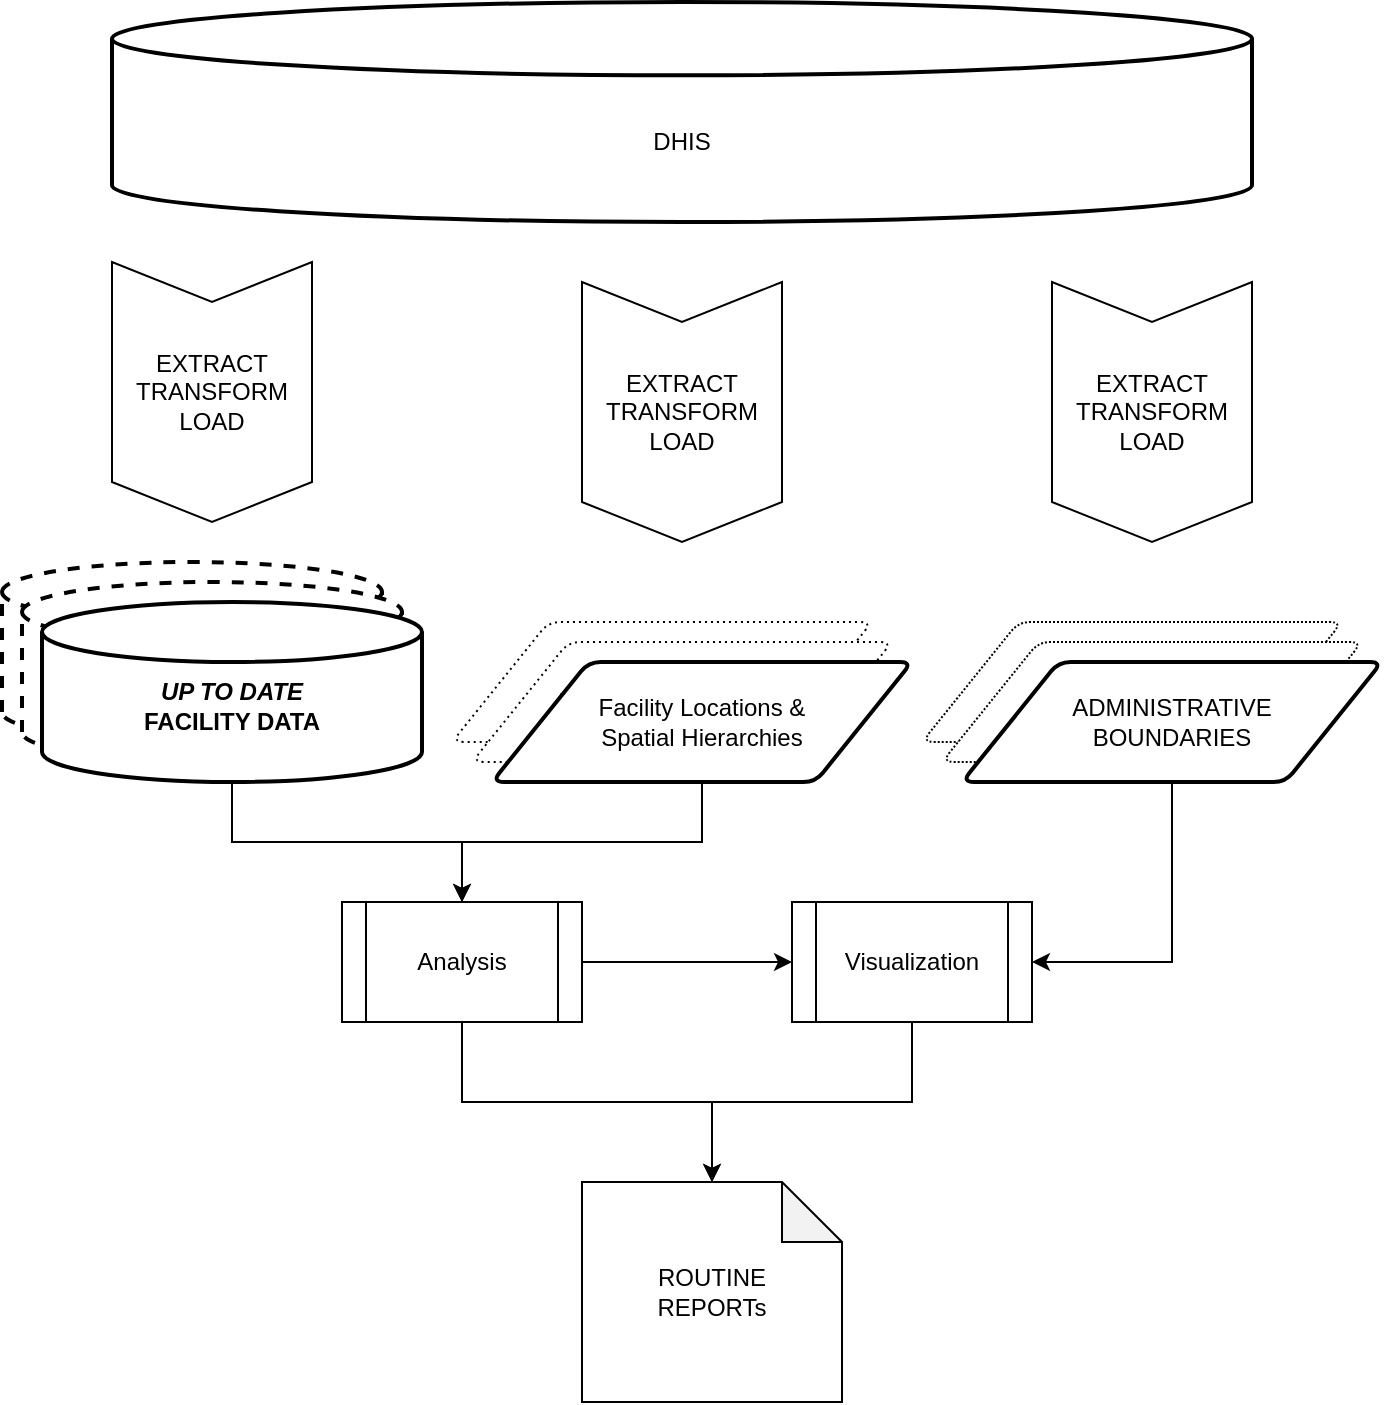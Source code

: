 <mxfile version="24.4.0" type="device">
  <diagram name="Page-1" id="4fdmP6uMu_TLqce988Cb">
    <mxGraphModel dx="1460" dy="1192" grid="1" gridSize="10" guides="1" tooltips="1" connect="1" arrows="1" fold="1" page="1" pageScale="1" pageWidth="1100" pageHeight="850" math="0" shadow="0">
      <root>
        <mxCell id="0" />
        <mxCell id="1" parent="0" />
        <mxCell id="8pUhcFzyWtxsckkWeD-o-1" value="&lt;div&gt;&lt;br&gt;&lt;/div&gt;&lt;div&gt;&lt;br&gt;&lt;/div&gt;DHIS" style="strokeWidth=2;html=1;shape=mxgraph.flowchart.database;whiteSpace=wrap;" parent="1" vertex="1">
          <mxGeometry x="170" y="20" width="570" height="110" as="geometry" />
        </mxCell>
        <mxCell id="mXdR4Mj0qIjhQUkfLVy--17" style="edgeStyle=orthogonalEdgeStyle;rounded=0;orthogonalLoop=1;jettySize=auto;html=1;exitX=1;exitY=0.5;exitDx=0;exitDy=0;entryX=0;entryY=0.5;entryDx=0;entryDy=0;" parent="1" source="8pUhcFzyWtxsckkWeD-o-28" target="mXdR4Mj0qIjhQUkfLVy--15" edge="1">
          <mxGeometry relative="1" as="geometry" />
        </mxCell>
        <mxCell id="mXdR4Mj0qIjhQUkfLVy--21" style="edgeStyle=orthogonalEdgeStyle;rounded=0;orthogonalLoop=1;jettySize=auto;html=1;exitX=0.5;exitY=1;exitDx=0;exitDy=0;" parent="1" source="8pUhcFzyWtxsckkWeD-o-28" target="8pUhcFzyWtxsckkWeD-o-32" edge="1">
          <mxGeometry relative="1" as="geometry" />
        </mxCell>
        <mxCell id="8pUhcFzyWtxsckkWeD-o-28" value="&lt;div&gt;&lt;span style=&quot;background-color: initial;&quot;&gt;Analysis&lt;/span&gt;&lt;br&gt;&lt;/div&gt;" style="shape=process;whiteSpace=wrap;html=1;backgroundOutline=1;" parent="1" vertex="1">
          <mxGeometry x="285" y="470" width="120" height="60" as="geometry" />
        </mxCell>
        <mxCell id="8pUhcFzyWtxsckkWeD-o-32" value="&lt;div&gt;ROUTINE&lt;/div&gt;&lt;div&gt;REPORTs&lt;/div&gt;" style="shape=note;whiteSpace=wrap;html=1;backgroundOutline=1;darkOpacity=0.05;" parent="1" vertex="1">
          <mxGeometry x="405" y="610" width="130" height="110" as="geometry" />
        </mxCell>
        <mxCell id="8pUhcFzyWtxsckkWeD-o-34" value="EXTRACT&lt;div&gt;TRANSFORM&lt;div&gt;LOAD&lt;/div&gt;&lt;/div&gt;" style="shape=step;perimeter=stepPerimeter;whiteSpace=wrap;html=1;fixedSize=1;direction=south;" parent="1" vertex="1">
          <mxGeometry x="170" y="150" width="100" height="130" as="geometry" />
        </mxCell>
        <mxCell id="mXdR4Mj0qIjhQUkfLVy--9" value="EXTRACT&lt;div&gt;TRANSFORM&lt;div&gt;LOAD&lt;/div&gt;&lt;/div&gt;" style="shape=step;perimeter=stepPerimeter;whiteSpace=wrap;html=1;fixedSize=1;direction=south;" parent="1" vertex="1">
          <mxGeometry x="405" y="160" width="100" height="130" as="geometry" />
        </mxCell>
        <mxCell id="mXdR4Mj0qIjhQUkfLVy--10" value="EXTRACT&lt;div&gt;TRANSFORM&lt;div&gt;LOAD&lt;/div&gt;&lt;/div&gt;" style="shape=step;perimeter=stepPerimeter;whiteSpace=wrap;html=1;fixedSize=1;direction=south;" parent="1" vertex="1">
          <mxGeometry x="640" y="160" width="100" height="130" as="geometry" />
        </mxCell>
        <mxCell id="mXdR4Mj0qIjhQUkfLVy--11" value="" style="group" parent="1" vertex="1" connectable="0">
          <mxGeometry x="340" y="330" width="230" height="80" as="geometry" />
        </mxCell>
        <mxCell id="8pUhcFzyWtxsckkWeD-o-10" value="" style="shape=parallelogram;html=1;strokeWidth=1;perimeter=parallelogramPerimeter;whiteSpace=wrap;rounded=1;arcSize=12;size=0.23;dashed=1;dashPattern=1 2;" parent="mXdR4Mj0qIjhQUkfLVy--11" vertex="1">
          <mxGeometry width="210" height="60" as="geometry" />
        </mxCell>
        <mxCell id="8pUhcFzyWtxsckkWeD-o-18" value="FACILITY LOCATIONS" style="shape=parallelogram;html=1;strokeWidth=1;perimeter=parallelogramPerimeter;whiteSpace=wrap;rounded=1;arcSize=12;size=0.23;dashed=1;dashPattern=1 2;" parent="mXdR4Mj0qIjhQUkfLVy--11" vertex="1">
          <mxGeometry x="10" y="10" width="210" height="60" as="geometry" />
        </mxCell>
        <mxCell id="8pUhcFzyWtxsckkWeD-o-19" value="&lt;div&gt;Facility Locations &amp;amp;&lt;/div&gt;Spatial Hierarchies" style="shape=parallelogram;html=1;strokeWidth=2;perimeter=parallelogramPerimeter;whiteSpace=wrap;rounded=1;arcSize=12;size=0.23;" parent="mXdR4Mj0qIjhQUkfLVy--11" vertex="1">
          <mxGeometry x="20" y="20" width="210" height="60" as="geometry" />
        </mxCell>
        <mxCell id="mXdR4Mj0qIjhQUkfLVy--12" value="" style="group" parent="1" vertex="1" connectable="0">
          <mxGeometry x="575" y="330" width="230" height="80" as="geometry" />
        </mxCell>
        <mxCell id="8pUhcFzyWtxsckkWeD-o-11" value="" style="shape=parallelogram;html=1;strokeWidth=1;perimeter=parallelogramPerimeter;whiteSpace=wrap;rounded=1;arcSize=12;size=0.23;dashed=1;dashPattern=1 1;" parent="mXdR4Mj0qIjhQUkfLVy--12" vertex="1">
          <mxGeometry width="210" height="60" as="geometry" />
        </mxCell>
        <mxCell id="8pUhcFzyWtxsckkWeD-o-16" value="" style="shape=parallelogram;html=1;strokeWidth=1;perimeter=parallelogramPerimeter;whiteSpace=wrap;rounded=1;arcSize=12;size=0.23;dashed=1;dashPattern=1 1;" parent="mXdR4Mj0qIjhQUkfLVy--12" vertex="1">
          <mxGeometry x="10" y="10" width="210" height="60" as="geometry" />
        </mxCell>
        <mxCell id="8pUhcFzyWtxsckkWeD-o-17" value="ADMINISTRATIVE&lt;div&gt;BOUNDARIES&lt;/div&gt;" style="shape=parallelogram;html=1;strokeWidth=2;perimeter=parallelogramPerimeter;whiteSpace=wrap;rounded=1;arcSize=12;size=0.23;" parent="mXdR4Mj0qIjhQUkfLVy--12" vertex="1">
          <mxGeometry x="20" y="20" width="210" height="60" as="geometry" />
        </mxCell>
        <mxCell id="mXdR4Mj0qIjhQUkfLVy--13" value="" style="group" parent="1" vertex="1" connectable="0">
          <mxGeometry x="115" y="300" width="210" height="110" as="geometry" />
        </mxCell>
        <mxCell id="8pUhcFzyWtxsckkWeD-o-4" value="&lt;div&gt;&lt;br&gt;&lt;/div&gt;&lt;div&gt;&lt;br&gt;&lt;/div&gt;&lt;div&gt;&lt;b&gt;FACILITY DATA&lt;/b&gt;&lt;/div&gt;" style="strokeWidth=2;html=1;shape=mxgraph.flowchart.database;whiteSpace=wrap;dashed=1;" parent="mXdR4Mj0qIjhQUkfLVy--13" vertex="1">
          <mxGeometry width="190" height="90" as="geometry" />
        </mxCell>
        <mxCell id="8pUhcFzyWtxsckkWeD-o-21" value="&lt;div&gt;&lt;br&gt;&lt;/div&gt;&lt;div&gt;&lt;br&gt;&lt;/div&gt;&lt;div&gt;&lt;b&gt;FACILITY DATA&lt;/b&gt;&lt;/div&gt;" style="strokeWidth=2;html=1;shape=mxgraph.flowchart.database;whiteSpace=wrap;dashed=1;" parent="mXdR4Mj0qIjhQUkfLVy--13" vertex="1">
          <mxGeometry x="10" y="10" width="190" height="90" as="geometry" />
        </mxCell>
        <mxCell id="8pUhcFzyWtxsckkWeD-o-22" value="&lt;div&gt;&lt;b&gt;&lt;br&gt;&lt;/b&gt;&lt;/div&gt;&lt;b&gt;&lt;i&gt;UP TO DATE&lt;/i&gt;&lt;/b&gt;&lt;div&gt;&lt;b&gt;FACILITY DATA&lt;/b&gt;&lt;/div&gt;" style="strokeWidth=2;html=1;shape=mxgraph.flowchart.database;whiteSpace=wrap;spacing=4;" parent="mXdR4Mj0qIjhQUkfLVy--13" vertex="1">
          <mxGeometry x="20" y="20" width="190" height="90" as="geometry" />
        </mxCell>
        <mxCell id="mXdR4Mj0qIjhQUkfLVy--15" value="Visualization" style="shape=process;whiteSpace=wrap;html=1;backgroundOutline=1;" parent="1" vertex="1">
          <mxGeometry x="510" y="470" width="120" height="60" as="geometry" />
        </mxCell>
        <mxCell id="mXdR4Mj0qIjhQUkfLVy--16" style="edgeStyle=orthogonalEdgeStyle;rounded=0;orthogonalLoop=1;jettySize=auto;html=1;exitX=0.5;exitY=1;exitDx=0;exitDy=0;exitPerimeter=0;" parent="1" source="8pUhcFzyWtxsckkWeD-o-22" target="8pUhcFzyWtxsckkWeD-o-28" edge="1">
          <mxGeometry relative="1" as="geometry" />
        </mxCell>
        <mxCell id="mXdR4Mj0qIjhQUkfLVy--19" style="edgeStyle=orthogonalEdgeStyle;rounded=0;orthogonalLoop=1;jettySize=auto;html=1;exitX=0.5;exitY=1;exitDx=0;exitDy=0;" parent="1" source="8pUhcFzyWtxsckkWeD-o-19" target="8pUhcFzyWtxsckkWeD-o-28" edge="1">
          <mxGeometry relative="1" as="geometry" />
        </mxCell>
        <mxCell id="mXdR4Mj0qIjhQUkfLVy--20" style="edgeStyle=orthogonalEdgeStyle;rounded=0;orthogonalLoop=1;jettySize=auto;html=1;entryX=1;entryY=0.5;entryDx=0;entryDy=0;" parent="1" source="8pUhcFzyWtxsckkWeD-o-17" target="mXdR4Mj0qIjhQUkfLVy--15" edge="1">
          <mxGeometry relative="1" as="geometry" />
        </mxCell>
        <mxCell id="mXdR4Mj0qIjhQUkfLVy--22" style="edgeStyle=orthogonalEdgeStyle;rounded=0;orthogonalLoop=1;jettySize=auto;html=1;exitX=0.5;exitY=1;exitDx=0;exitDy=0;entryX=0.5;entryY=0;entryDx=0;entryDy=0;entryPerimeter=0;" parent="1" source="mXdR4Mj0qIjhQUkfLVy--15" target="8pUhcFzyWtxsckkWeD-o-32" edge="1">
          <mxGeometry relative="1" as="geometry" />
        </mxCell>
      </root>
    </mxGraphModel>
  </diagram>
</mxfile>
